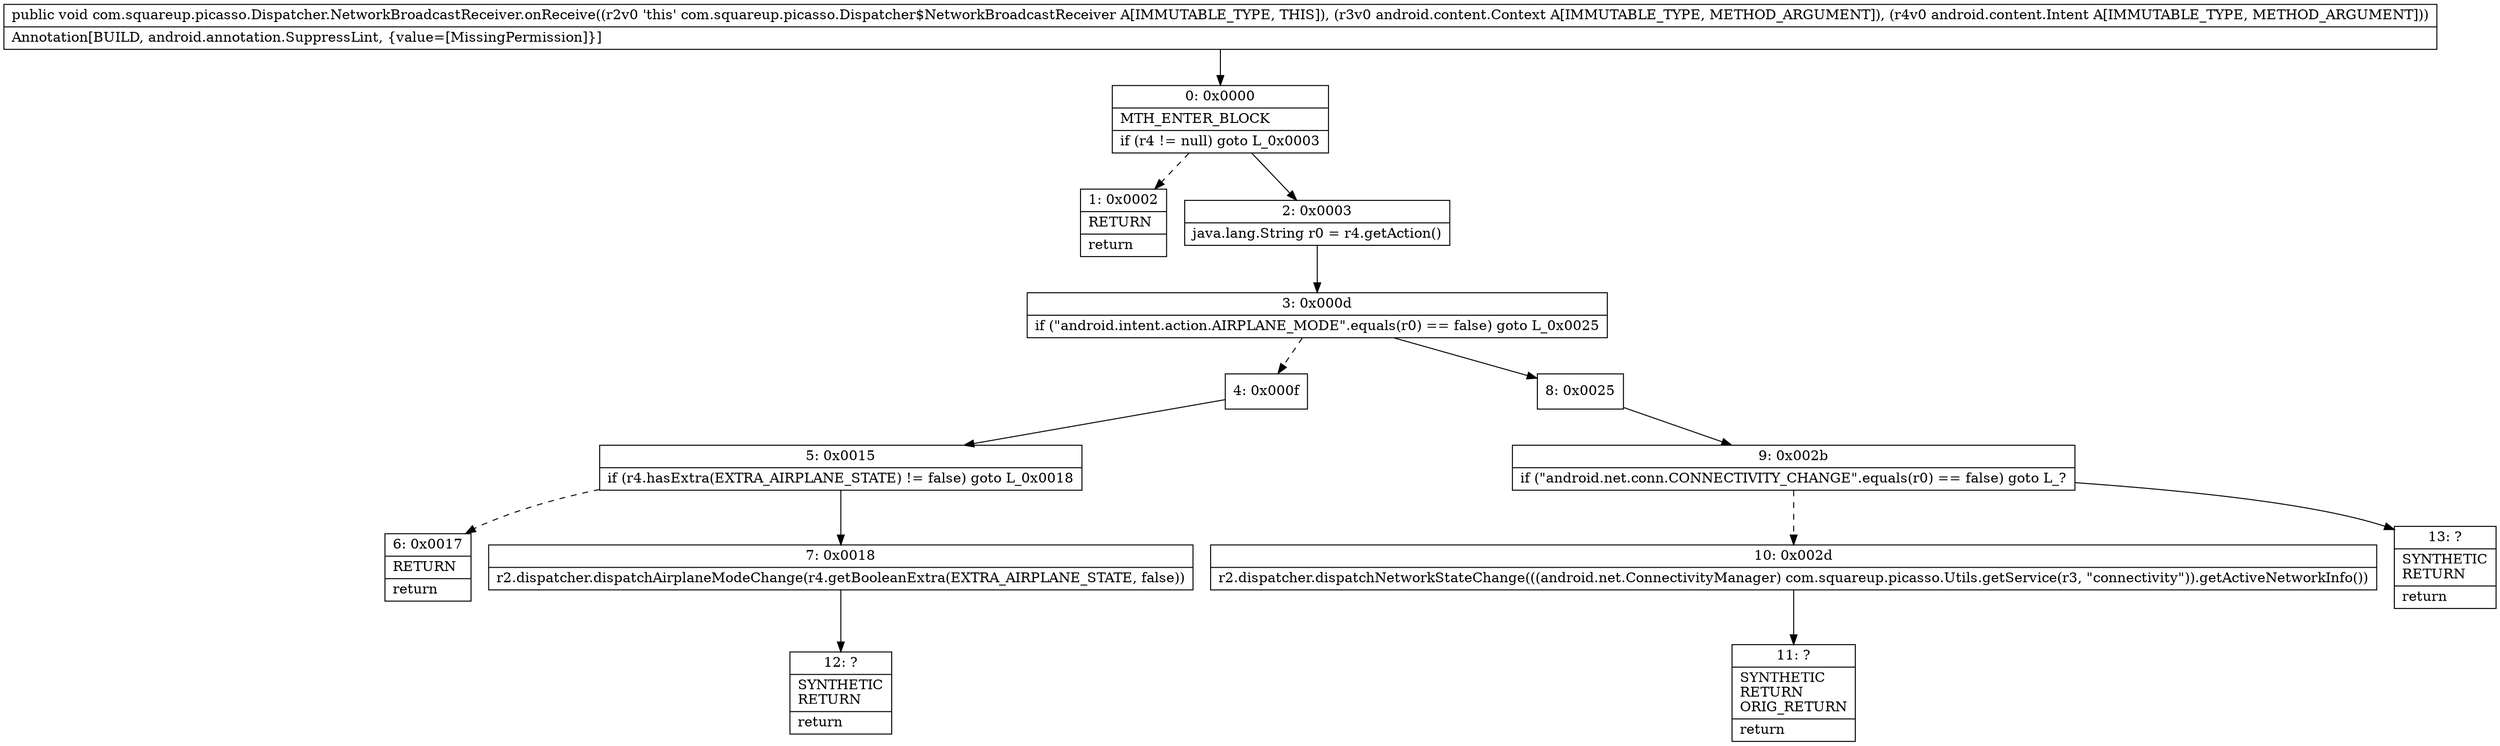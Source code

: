 digraph "CFG forcom.squareup.picasso.Dispatcher.NetworkBroadcastReceiver.onReceive(Landroid\/content\/Context;Landroid\/content\/Intent;)V" {
Node_0 [shape=record,label="{0\:\ 0x0000|MTH_ENTER_BLOCK\l|if (r4 != null) goto L_0x0003\l}"];
Node_1 [shape=record,label="{1\:\ 0x0002|RETURN\l|return\l}"];
Node_2 [shape=record,label="{2\:\ 0x0003|java.lang.String r0 = r4.getAction()\l}"];
Node_3 [shape=record,label="{3\:\ 0x000d|if (\"android.intent.action.AIRPLANE_MODE\".equals(r0) == false) goto L_0x0025\l}"];
Node_4 [shape=record,label="{4\:\ 0x000f}"];
Node_5 [shape=record,label="{5\:\ 0x0015|if (r4.hasExtra(EXTRA_AIRPLANE_STATE) != false) goto L_0x0018\l}"];
Node_6 [shape=record,label="{6\:\ 0x0017|RETURN\l|return\l}"];
Node_7 [shape=record,label="{7\:\ 0x0018|r2.dispatcher.dispatchAirplaneModeChange(r4.getBooleanExtra(EXTRA_AIRPLANE_STATE, false))\l}"];
Node_8 [shape=record,label="{8\:\ 0x0025}"];
Node_9 [shape=record,label="{9\:\ 0x002b|if (\"android.net.conn.CONNECTIVITY_CHANGE\".equals(r0) == false) goto L_?\l}"];
Node_10 [shape=record,label="{10\:\ 0x002d|r2.dispatcher.dispatchNetworkStateChange(((android.net.ConnectivityManager) com.squareup.picasso.Utils.getService(r3, \"connectivity\")).getActiveNetworkInfo())\l}"];
Node_11 [shape=record,label="{11\:\ ?|SYNTHETIC\lRETURN\lORIG_RETURN\l|return\l}"];
Node_12 [shape=record,label="{12\:\ ?|SYNTHETIC\lRETURN\l|return\l}"];
Node_13 [shape=record,label="{13\:\ ?|SYNTHETIC\lRETURN\l|return\l}"];
MethodNode[shape=record,label="{public void com.squareup.picasso.Dispatcher.NetworkBroadcastReceiver.onReceive((r2v0 'this' com.squareup.picasso.Dispatcher$NetworkBroadcastReceiver A[IMMUTABLE_TYPE, THIS]), (r3v0 android.content.Context A[IMMUTABLE_TYPE, METHOD_ARGUMENT]), (r4v0 android.content.Intent A[IMMUTABLE_TYPE, METHOD_ARGUMENT]))  | Annotation[BUILD, android.annotation.SuppressLint, \{value=[MissingPermission]\}]\l}"];
MethodNode -> Node_0;
Node_0 -> Node_1[style=dashed];
Node_0 -> Node_2;
Node_2 -> Node_3;
Node_3 -> Node_4[style=dashed];
Node_3 -> Node_8;
Node_4 -> Node_5;
Node_5 -> Node_6[style=dashed];
Node_5 -> Node_7;
Node_7 -> Node_12;
Node_8 -> Node_9;
Node_9 -> Node_10[style=dashed];
Node_9 -> Node_13;
Node_10 -> Node_11;
}

